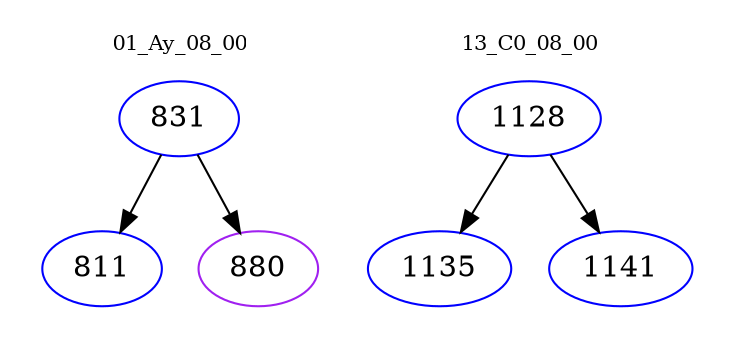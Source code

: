 digraph{
subgraph cluster_0 {
color = white
label = "01_Ay_08_00";
fontsize=10;
T0_831 [label="831", color="blue"]
T0_831 -> T0_811 [color="black"]
T0_811 [label="811", color="blue"]
T0_831 -> T0_880 [color="black"]
T0_880 [label="880", color="purple"]
}
subgraph cluster_1 {
color = white
label = "13_C0_08_00";
fontsize=10;
T1_1128 [label="1128", color="blue"]
T1_1128 -> T1_1135 [color="black"]
T1_1135 [label="1135", color="blue"]
T1_1128 -> T1_1141 [color="black"]
T1_1141 [label="1141", color="blue"]
}
}
